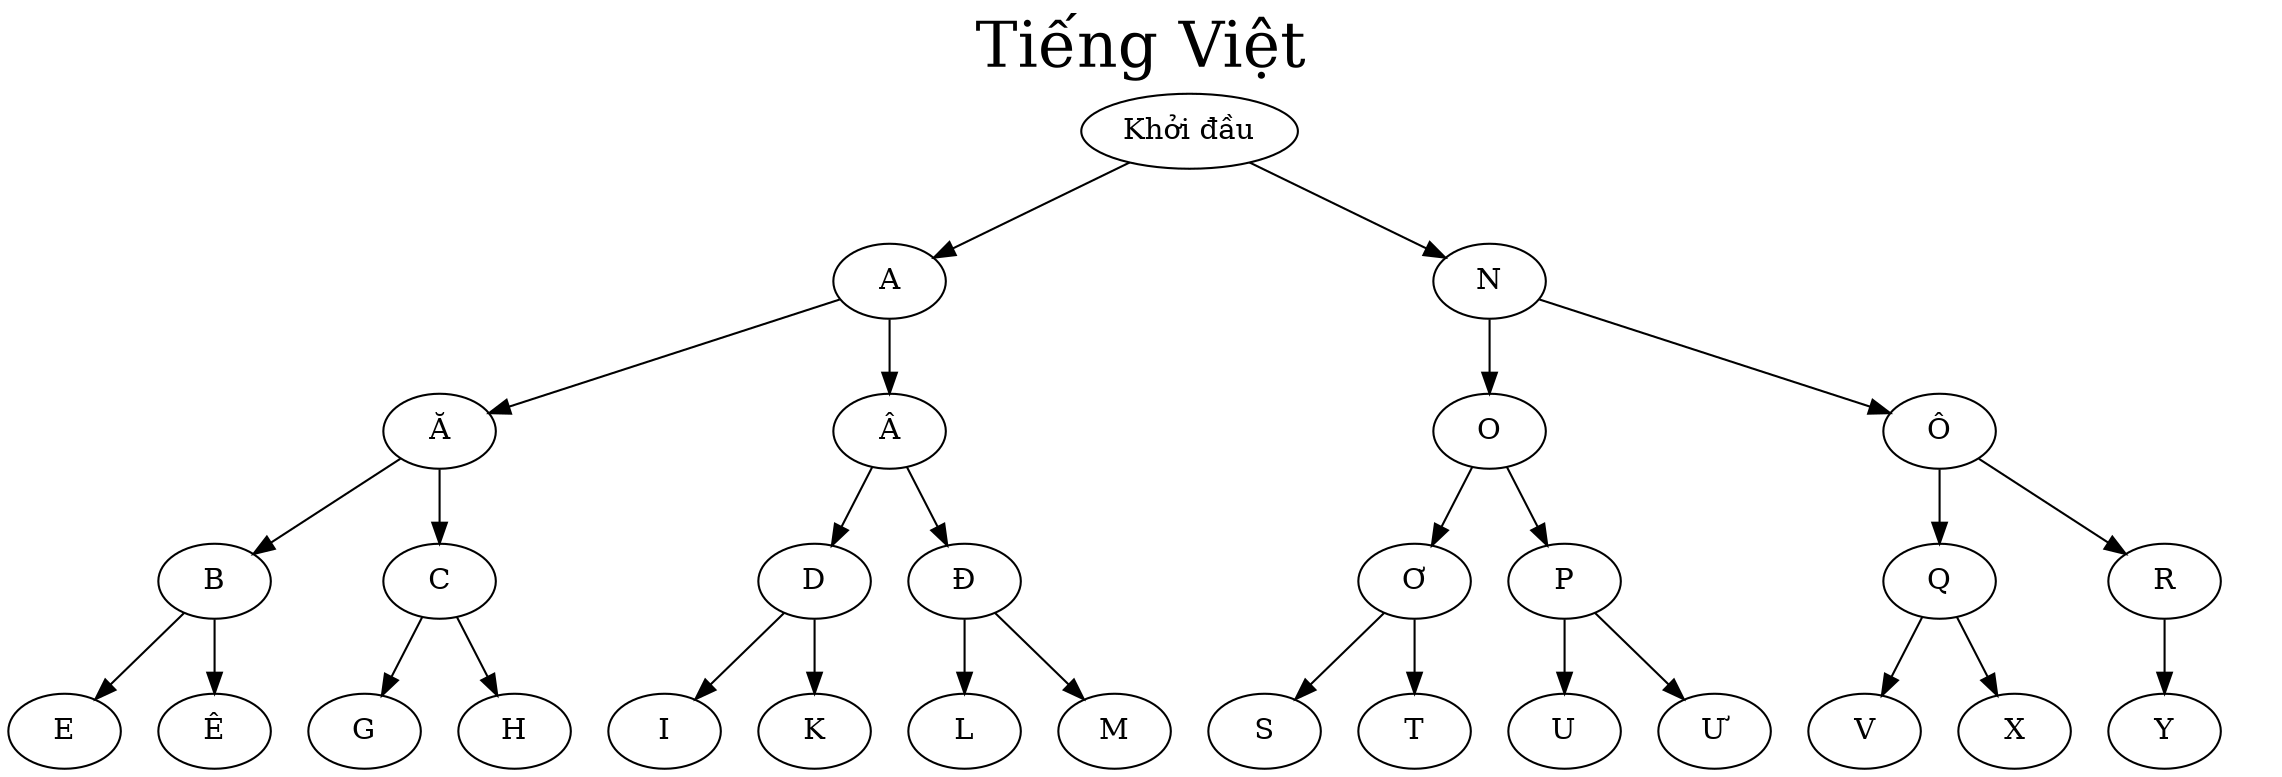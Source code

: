 digraph G {
#    nodesep=0.3
#    ranksep=0.2
#    margin=0.1
#    node [shape=circle]
    #node [shape=circle, color=blue];
#    edge [arrowsize=0.8]

    #label="English"
    #labelloc=top
    #labeljust=left

    graph [label="Tiếng Việt", labelloc=top, fontsize=30];

"Khởi đầu"->A
A->Ă
A->Â
Ă->B
Ă->C
Â->D
Â->Đ
B->E
B->Ê
C->G
C->H
D->I
D->K
Đ->L
Đ->M

"Khởi đầu"->N
N->O
N->Ô
O->Ơ
O->P
Ô->Q
Ô->R
Ơ->S
Ơ->T
P->U
P->Ư
Q->V
Q->X
R->Y
empty1 [label="",width=.1,style=invis]
R -> empty1 [style=invis]

    #empty1 [label="",width=.1,style=invis]
    #G -> empty1 [style=invis]

}
